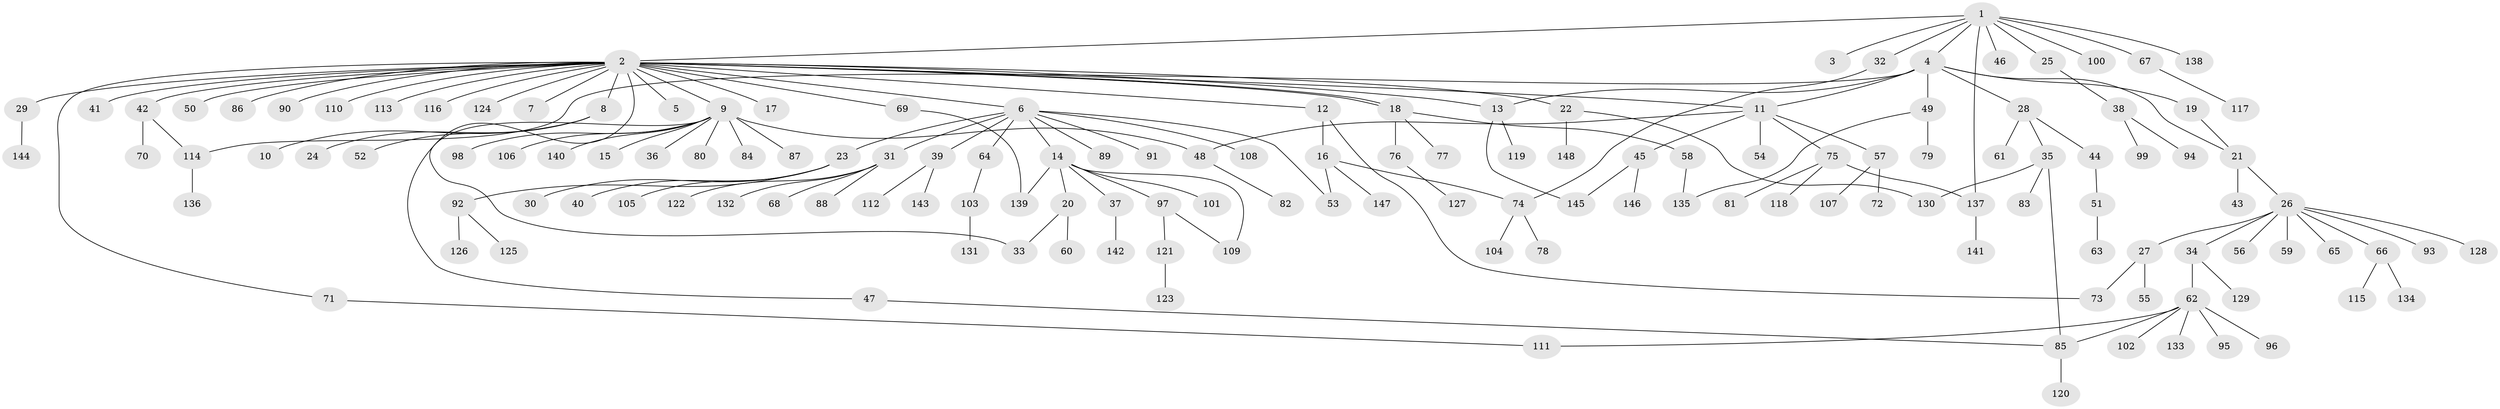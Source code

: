 // coarse degree distribution, {6: 0.013513513513513514, 1: 0.7297297297297297, 3: 0.04054054054054054, 28: 0.013513513513513514, 2: 0.14864864864864866, 22: 0.013513513513513514, 9: 0.013513513513513514, 5: 0.013513513513513514, 7: 0.013513513513513514}
// Generated by graph-tools (version 1.1) at 2025/50/03/04/25 21:50:29]
// undirected, 148 vertices, 166 edges
graph export_dot {
graph [start="1"]
  node [color=gray90,style=filled];
  1;
  2;
  3;
  4;
  5;
  6;
  7;
  8;
  9;
  10;
  11;
  12;
  13;
  14;
  15;
  16;
  17;
  18;
  19;
  20;
  21;
  22;
  23;
  24;
  25;
  26;
  27;
  28;
  29;
  30;
  31;
  32;
  33;
  34;
  35;
  36;
  37;
  38;
  39;
  40;
  41;
  42;
  43;
  44;
  45;
  46;
  47;
  48;
  49;
  50;
  51;
  52;
  53;
  54;
  55;
  56;
  57;
  58;
  59;
  60;
  61;
  62;
  63;
  64;
  65;
  66;
  67;
  68;
  69;
  70;
  71;
  72;
  73;
  74;
  75;
  76;
  77;
  78;
  79;
  80;
  81;
  82;
  83;
  84;
  85;
  86;
  87;
  88;
  89;
  90;
  91;
  92;
  93;
  94;
  95;
  96;
  97;
  98;
  99;
  100;
  101;
  102;
  103;
  104;
  105;
  106;
  107;
  108;
  109;
  110;
  111;
  112;
  113;
  114;
  115;
  116;
  117;
  118;
  119;
  120;
  121;
  122;
  123;
  124;
  125;
  126;
  127;
  128;
  129;
  130;
  131;
  132;
  133;
  134;
  135;
  136;
  137;
  138;
  139;
  140;
  141;
  142;
  143;
  144;
  145;
  146;
  147;
  148;
  1 -- 2;
  1 -- 3;
  1 -- 4;
  1 -- 25;
  1 -- 32;
  1 -- 46;
  1 -- 67;
  1 -- 100;
  1 -- 137;
  1 -- 138;
  2 -- 5;
  2 -- 6;
  2 -- 7;
  2 -- 8;
  2 -- 9;
  2 -- 11;
  2 -- 12;
  2 -- 13;
  2 -- 17;
  2 -- 18;
  2 -- 18;
  2 -- 22;
  2 -- 29;
  2 -- 33;
  2 -- 41;
  2 -- 42;
  2 -- 50;
  2 -- 69;
  2 -- 71;
  2 -- 86;
  2 -- 90;
  2 -- 110;
  2 -- 113;
  2 -- 116;
  2 -- 124;
  4 -- 11;
  4 -- 13;
  4 -- 19;
  4 -- 21;
  4 -- 28;
  4 -- 49;
  4 -- 114;
  6 -- 14;
  6 -- 23;
  6 -- 31;
  6 -- 39;
  6 -- 53;
  6 -- 64;
  6 -- 89;
  6 -- 91;
  6 -- 108;
  8 -- 10;
  8 -- 24;
  8 -- 52;
  9 -- 15;
  9 -- 36;
  9 -- 47;
  9 -- 48;
  9 -- 80;
  9 -- 84;
  9 -- 87;
  9 -- 98;
  9 -- 106;
  9 -- 140;
  11 -- 45;
  11 -- 48;
  11 -- 54;
  11 -- 57;
  11 -- 75;
  12 -- 16;
  12 -- 73;
  13 -- 119;
  13 -- 145;
  14 -- 20;
  14 -- 37;
  14 -- 97;
  14 -- 101;
  14 -- 109;
  14 -- 139;
  16 -- 53;
  16 -- 74;
  16 -- 147;
  18 -- 58;
  18 -- 76;
  18 -- 77;
  19 -- 21;
  20 -- 33;
  20 -- 60;
  21 -- 26;
  21 -- 43;
  22 -- 130;
  22 -- 148;
  23 -- 30;
  23 -- 40;
  23 -- 92;
  23 -- 105;
  25 -- 38;
  26 -- 27;
  26 -- 34;
  26 -- 56;
  26 -- 59;
  26 -- 65;
  26 -- 66;
  26 -- 93;
  26 -- 128;
  27 -- 55;
  27 -- 73;
  28 -- 35;
  28 -- 44;
  28 -- 61;
  29 -- 144;
  31 -- 68;
  31 -- 88;
  31 -- 122;
  31 -- 132;
  32 -- 74;
  34 -- 62;
  34 -- 129;
  35 -- 83;
  35 -- 85;
  35 -- 130;
  37 -- 142;
  38 -- 94;
  38 -- 99;
  39 -- 112;
  39 -- 143;
  42 -- 70;
  42 -- 114;
  44 -- 51;
  45 -- 145;
  45 -- 146;
  47 -- 85;
  48 -- 82;
  49 -- 79;
  49 -- 135;
  51 -- 63;
  57 -- 72;
  57 -- 107;
  58 -- 135;
  62 -- 85;
  62 -- 95;
  62 -- 96;
  62 -- 102;
  62 -- 111;
  62 -- 133;
  64 -- 103;
  66 -- 115;
  66 -- 134;
  67 -- 117;
  69 -- 139;
  71 -- 111;
  74 -- 78;
  74 -- 104;
  75 -- 81;
  75 -- 118;
  75 -- 137;
  76 -- 127;
  85 -- 120;
  92 -- 125;
  92 -- 126;
  97 -- 109;
  97 -- 121;
  103 -- 131;
  114 -- 136;
  121 -- 123;
  137 -- 141;
}
